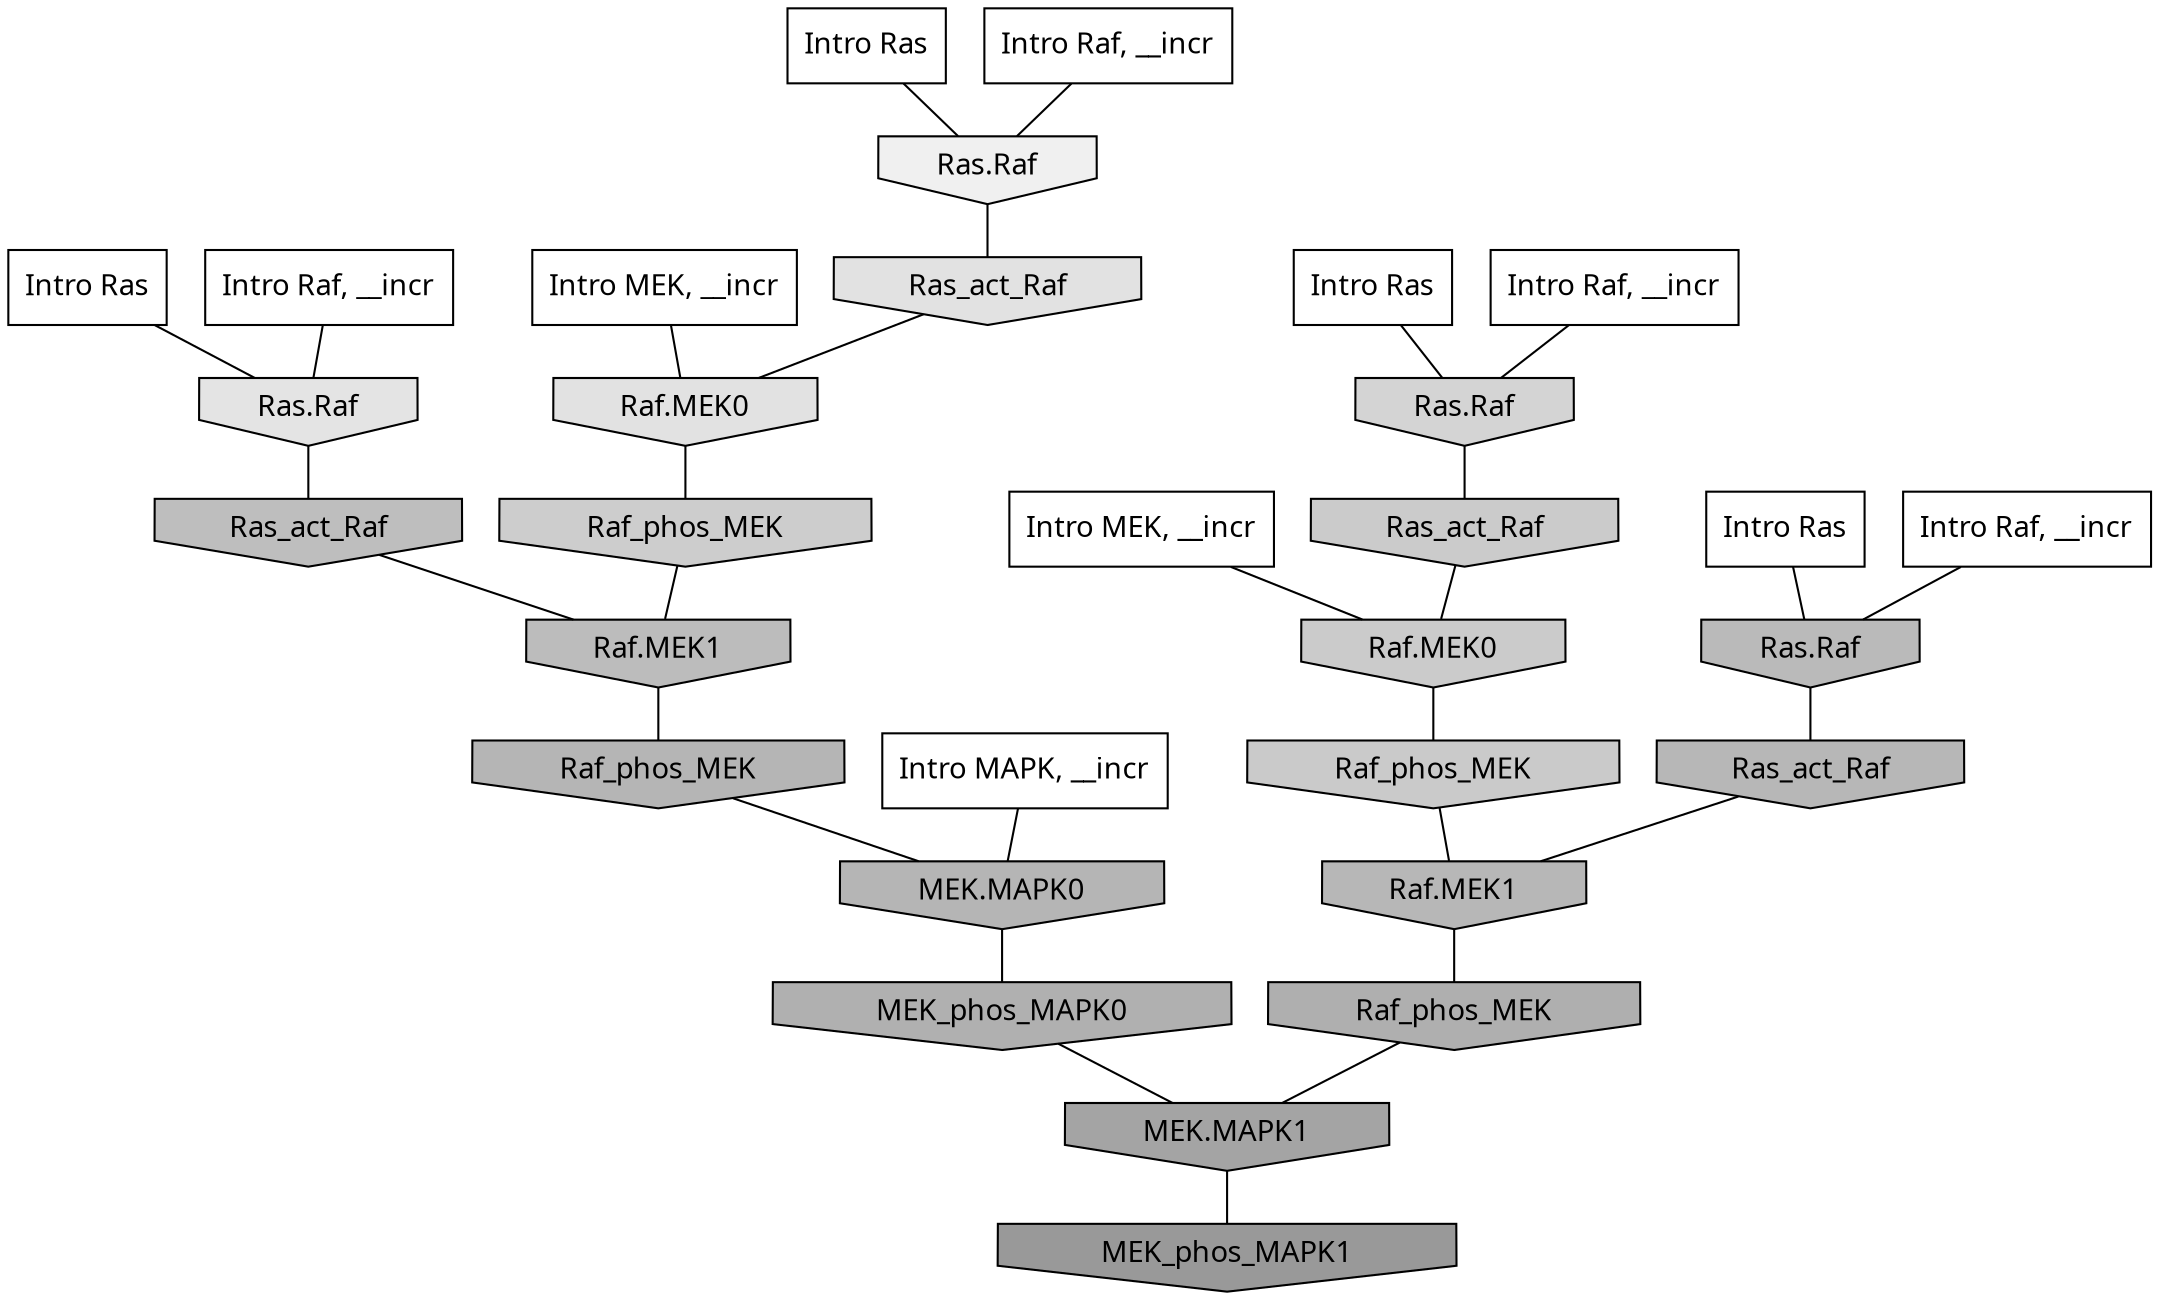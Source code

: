 digraph G{
  rankdir="TB";
  ranksep=0.30;
  node [fontname="CMU Serif"];
  edge [fontname="CMU Serif"];
  
  39 [label="Intro Ras", shape=rectangle, style=filled, fillcolor="0.000 0.000 1.000"]
  
  48 [label="Intro Ras", shape=rectangle, style=filled, fillcolor="0.000 0.000 1.000"]
  
  74 [label="Intro Ras", shape=rectangle, style=filled, fillcolor="0.000 0.000 1.000"]
  
  99 [label="Intro Ras", shape=rectangle, style=filled, fillcolor="0.000 0.000 1.000"]
  
  215 [label="Intro Raf, __incr", shape=rectangle, style=filled, fillcolor="0.000 0.000 1.000"]
  
  219 [label="Intro Raf, __incr", shape=rectangle, style=filled, fillcolor="0.000 0.000 1.000"]
  
  795 [label="Intro Raf, __incr", shape=rectangle, style=filled, fillcolor="0.000 0.000 1.000"]
  
  899 [label="Intro Raf, __incr", shape=rectangle, style=filled, fillcolor="0.000 0.000 1.000"]
  
  1122 [label="Intro MEK, __incr", shape=rectangle, style=filled, fillcolor="0.000 0.000 1.000"]
  
  1692 [label="Intro MEK, __incr", shape=rectangle, style=filled, fillcolor="0.000 0.000 1.000"]
  
  2225 [label="Intro MAPK, __incr", shape=rectangle, style=filled, fillcolor="0.000 0.000 1.000"]
  
  3728 [label="Ras.Raf", shape=invhouse, style=filled, fillcolor="0.000 0.000 0.939"]
  
  4328 [label="Ras.Raf", shape=invhouse, style=filled, fillcolor="0.000 0.000 0.892"]
  
  4473 [label="Ras_act_Raf", shape=invhouse, style=filled, fillcolor="0.000 0.000 0.884"]
  
  4475 [label="Raf.MEK0", shape=invhouse, style=filled, fillcolor="0.000 0.000 0.884"]
  
  5237 [label="Ras.Raf", shape=invhouse, style=filled, fillcolor="0.000 0.000 0.832"]
  
  5714 [label="Raf_phos_MEK", shape=invhouse, style=filled, fillcolor="0.000 0.000 0.802"]
  
  5894 [label="Ras_act_Raf", shape=invhouse, style=filled, fillcolor="0.000 0.000 0.793"]
  
  5900 [label="Raf.MEK0", shape=invhouse, style=filled, fillcolor="0.000 0.000 0.793"]
  
  5931 [label="Raf_phos_MEK", shape=invhouse, style=filled, fillcolor="0.000 0.000 0.790"]
  
  6941 [label="Ras_act_Raf", shape=invhouse, style=filled, fillcolor="0.000 0.000 0.743"]
  
  7144 [label="Raf.MEK1", shape=invhouse, style=filled, fillcolor="0.000 0.000 0.736"]
  
  7306 [label="Ras.Raf", shape=invhouse, style=filled, fillcolor="0.000 0.000 0.730"]
  
  7746 [label="Ras_act_Raf", shape=invhouse, style=filled, fillcolor="0.000 0.000 0.715"]
  
  7749 [label="Raf.MEK1", shape=invhouse, style=filled, fillcolor="0.000 0.000 0.715"]
  
  7927 [label="Raf_phos_MEK", shape=invhouse, style=filled, fillcolor="0.000 0.000 0.709"]
  
  7929 [label="MEK.MAPK0", shape=invhouse, style=filled, fillcolor="0.000 0.000 0.709"]
  
  8499 [label="MEK_phos_MAPK0", shape=invhouse, style=filled, fillcolor="0.000 0.000 0.691"]
  
  8625 [label="Raf_phos_MEK", shape=invhouse, style=filled, fillcolor="0.000 0.000 0.686"]
  
  10342 [label="MEK.MAPK1", shape=invhouse, style=filled, fillcolor="0.000 0.000 0.641"]
  
  12358 [label="MEK_phos_MAPK1", shape=invhouse, style=filled, fillcolor="0.000 0.000 0.600"]
  
  
  10342 -> 12358 [dir=none, color="0.000 0.000 0.000"] 
  8625 -> 10342 [dir=none, color="0.000 0.000 0.000"] 
  8499 -> 10342 [dir=none, color="0.000 0.000 0.000"] 
  7929 -> 8499 [dir=none, color="0.000 0.000 0.000"] 
  7927 -> 7929 [dir=none, color="0.000 0.000 0.000"] 
  7749 -> 8625 [dir=none, color="0.000 0.000 0.000"] 
  7746 -> 7749 [dir=none, color="0.000 0.000 0.000"] 
  7306 -> 7746 [dir=none, color="0.000 0.000 0.000"] 
  7144 -> 7927 [dir=none, color="0.000 0.000 0.000"] 
  6941 -> 7144 [dir=none, color="0.000 0.000 0.000"] 
  5931 -> 7749 [dir=none, color="0.000 0.000 0.000"] 
  5900 -> 5931 [dir=none, color="0.000 0.000 0.000"] 
  5894 -> 5900 [dir=none, color="0.000 0.000 0.000"] 
  5714 -> 7144 [dir=none, color="0.000 0.000 0.000"] 
  5237 -> 5894 [dir=none, color="0.000 0.000 0.000"] 
  4475 -> 5714 [dir=none, color="0.000 0.000 0.000"] 
  4473 -> 4475 [dir=none, color="0.000 0.000 0.000"] 
  4328 -> 6941 [dir=none, color="0.000 0.000 0.000"] 
  3728 -> 4473 [dir=none, color="0.000 0.000 0.000"] 
  2225 -> 7929 [dir=none, color="0.000 0.000 0.000"] 
  1692 -> 5900 [dir=none, color="0.000 0.000 0.000"] 
  1122 -> 4475 [dir=none, color="0.000 0.000 0.000"] 
  899 -> 7306 [dir=none, color="0.000 0.000 0.000"] 
  795 -> 5237 [dir=none, color="0.000 0.000 0.000"] 
  219 -> 3728 [dir=none, color="0.000 0.000 0.000"] 
  215 -> 4328 [dir=none, color="0.000 0.000 0.000"] 
  99 -> 7306 [dir=none, color="0.000 0.000 0.000"] 
  74 -> 3728 [dir=none, color="0.000 0.000 0.000"] 
  48 -> 5237 [dir=none, color="0.000 0.000 0.000"] 
  39 -> 4328 [dir=none, color="0.000 0.000 0.000"] 
  
  }
